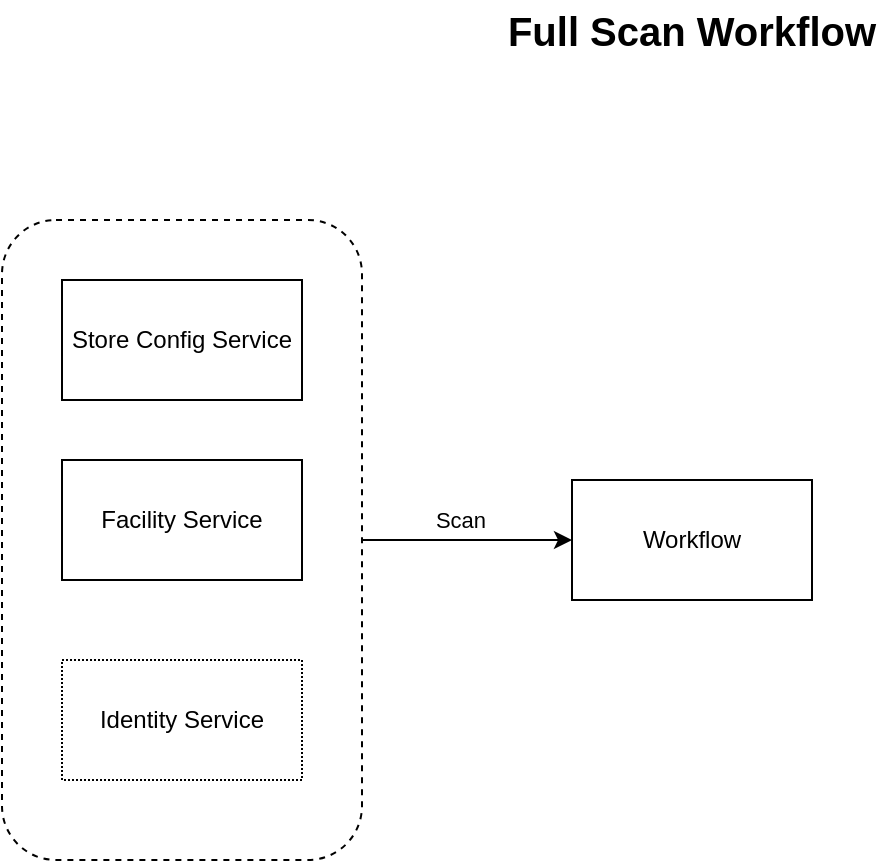 <mxfile version="22.1.11" type="github">
  <diagram name="Page-1" id="nFEkr7MXQn5QJwcauib3">
    <mxGraphModel dx="592" dy="1044" grid="1" gridSize="10" guides="1" tooltips="1" connect="1" arrows="1" fold="1" page="1" pageScale="1" pageWidth="850" pageHeight="1100" math="0" shadow="0">
      <root>
        <mxCell id="0" />
        <mxCell id="1" parent="0" />
        <mxCell id="Q-IYmzp6fRvz9Zu8DMFd-7" style="edgeStyle=orthogonalEdgeStyle;rounded=0;orthogonalLoop=1;jettySize=auto;html=1;exitX=1;exitY=0.5;exitDx=0;exitDy=0;entryX=0;entryY=0.5;entryDx=0;entryDy=0;" edge="1" parent="1" source="Q-IYmzp6fRvz9Zu8DMFd-3" target="Q-IYmzp6fRvz9Zu8DMFd-6">
          <mxGeometry relative="1" as="geometry" />
        </mxCell>
        <mxCell id="Q-IYmzp6fRvz9Zu8DMFd-8" value="Scan" style="edgeLabel;html=1;align=center;verticalAlign=middle;resizable=0;points=[];" vertex="1" connectable="0" parent="Q-IYmzp6fRvz9Zu8DMFd-7">
          <mxGeometry x="-0.139" y="2" relative="1" as="geometry">
            <mxPoint x="4" y="-8" as="offset" />
          </mxGeometry>
        </mxCell>
        <mxCell id="Q-IYmzp6fRvz9Zu8DMFd-3" value="" style="rounded=1;whiteSpace=wrap;html=1;dashed=1;" vertex="1" parent="1">
          <mxGeometry x="100" y="190" width="180" height="320" as="geometry" />
        </mxCell>
        <mxCell id="Q-IYmzp6fRvz9Zu8DMFd-1" value="Store Config Service" style="rounded=0;whiteSpace=wrap;html=1;" vertex="1" parent="1">
          <mxGeometry x="130" y="220" width="120" height="60" as="geometry" />
        </mxCell>
        <mxCell id="Q-IYmzp6fRvz9Zu8DMFd-2" value="&lt;font style=&quot;font-size: 20px;&quot;&gt;&lt;b&gt;Full Scan Workflow&lt;/b&gt;&lt;/font&gt;" style="text;html=1;strokeColor=none;fillColor=none;align=center;verticalAlign=middle;whiteSpace=wrap;rounded=0;" vertex="1" parent="1">
          <mxGeometry x="350" y="80" width="190" height="30" as="geometry" />
        </mxCell>
        <mxCell id="Q-IYmzp6fRvz9Zu8DMFd-4" value="Facility Service" style="rounded=0;whiteSpace=wrap;html=1;" vertex="1" parent="1">
          <mxGeometry x="130" y="310" width="120" height="60" as="geometry" />
        </mxCell>
        <mxCell id="Q-IYmzp6fRvz9Zu8DMFd-5" value="Identity Service" style="rounded=0;whiteSpace=wrap;html=1;dashed=1;dashPattern=1 1;" vertex="1" parent="1">
          <mxGeometry x="130" y="410" width="120" height="60" as="geometry" />
        </mxCell>
        <mxCell id="Q-IYmzp6fRvz9Zu8DMFd-6" value="Workflow" style="rounded=0;whiteSpace=wrap;html=1;" vertex="1" parent="1">
          <mxGeometry x="385" y="320" width="120" height="60" as="geometry" />
        </mxCell>
        <mxCell id="Q-IYmzp6fRvz9Zu8DMFd-10" value="" style="shape=image;html=1;verticalAlign=top;verticalLabelPosition=bottom;labelBackgroundColor=#ffffff;imageAspect=0;aspect=fixed;image=https://cdn3.iconfinder.com/data/icons/UltimateGnome/128x128/status/gnome-fs-loading-icon.png" vertex="1" parent="1">
          <mxGeometry x="316" y="352" width="28" height="28" as="geometry" />
        </mxCell>
      </root>
    </mxGraphModel>
  </diagram>
</mxfile>
